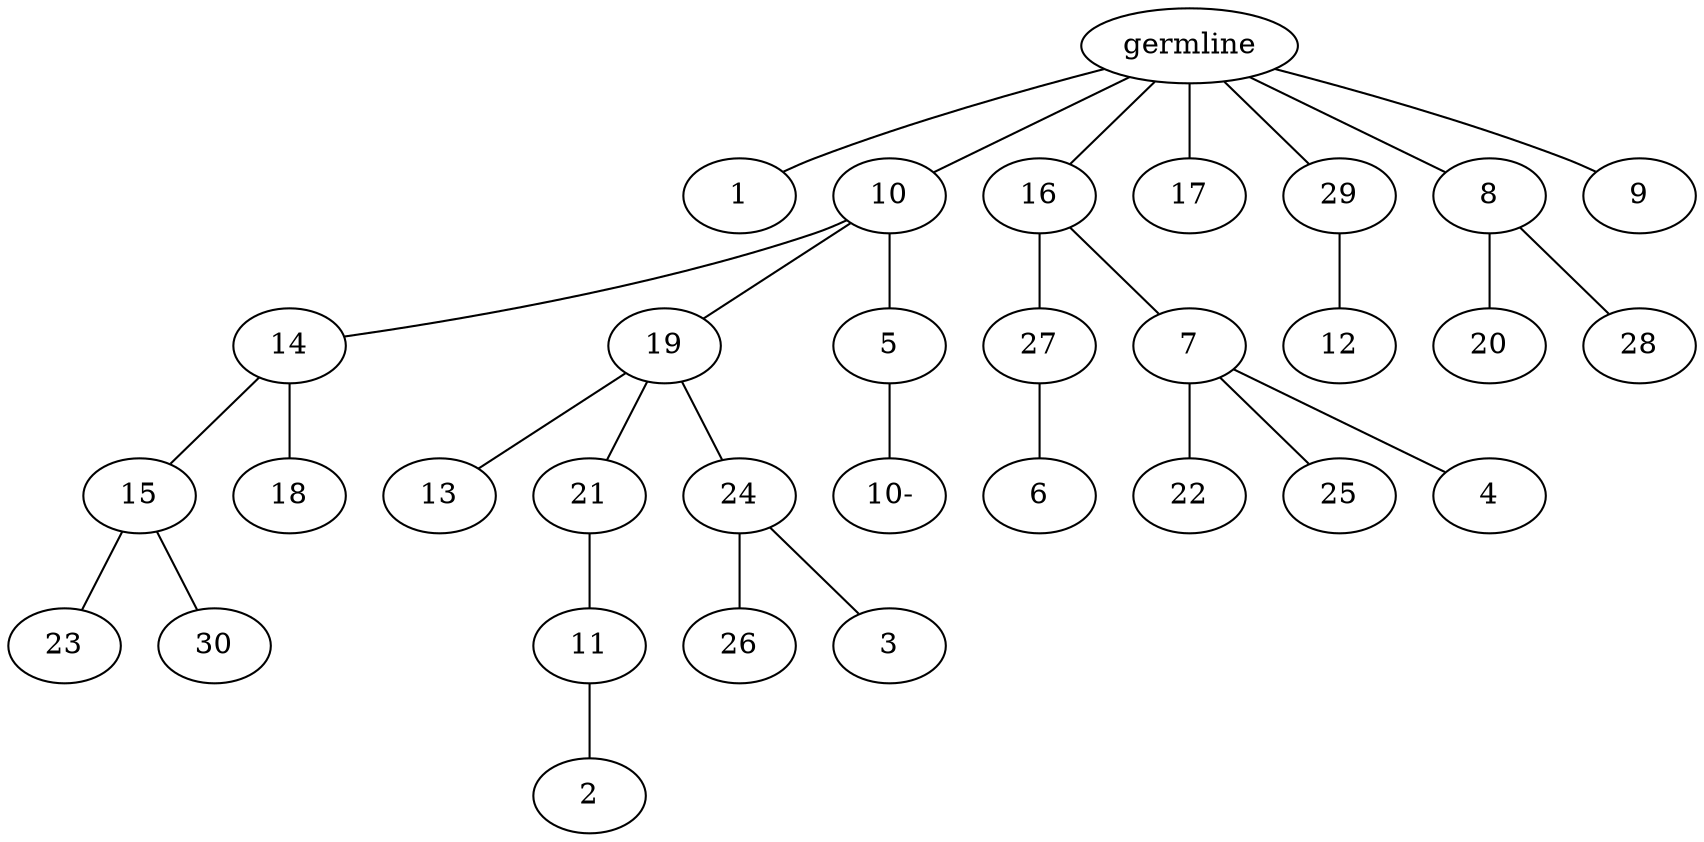 graph tree {
    "140323876292832" [label="germline"];
    "140323876888784" [label="1"];
    "140323876888832" [label="10"];
    "140323876890944" [label="14"];
    "140323876892096" [label="15"];
    "140323876889120" [label="23"];
    "140323876892048" [label="30"];
    "140323876892432" [label="18"];
    "140323876890272" [label="19"];
    "140323876891136" [label="13"];
    "140323876888736" [label="21"];
    "140323876906176" [label="11"];
    "140323876905600" [label="2"];
    "140323876907568" [label="24"];
    "140323876906896" [label="26"];
    "140323876907856" [label="3"];
    "140323876891520" [label="5"];
    "140323876238384" [label="10-"];
    "140323876664560" [label="16"];
    "140323876889360" [label="27"];
    "140323876906992" [label="6"];
    "140323876906704" [label="7"];
    "140323876905648" [label="22"];
    "140323876902416" [label="25"];
    "140323876900928" [label="4"];
    "140323876889840" [label="17"];
    "140323876889456" [label="29"];
    "140323876903184" [label="12"];
    "140323876891952" [label="8"];
    "140323876901792" [label="20"];
    "140323876916048" [label="28"];
    "140323876908720" [label="9"];
    "140323876292832" -- "140323876888784";
    "140323876292832" -- "140323876888832";
    "140323876292832" -- "140323876664560";
    "140323876292832" -- "140323876889840";
    "140323876292832" -- "140323876889456";
    "140323876292832" -- "140323876891952";
    "140323876292832" -- "140323876908720";
    "140323876888832" -- "140323876890944";
    "140323876888832" -- "140323876890272";
    "140323876888832" -- "140323876891520";
    "140323876890944" -- "140323876892096";
    "140323876890944" -- "140323876892432";
    "140323876892096" -- "140323876889120";
    "140323876892096" -- "140323876892048";
    "140323876890272" -- "140323876891136";
    "140323876890272" -- "140323876888736";
    "140323876890272" -- "140323876907568";
    "140323876888736" -- "140323876906176";
    "140323876906176" -- "140323876905600";
    "140323876907568" -- "140323876906896";
    "140323876907568" -- "140323876907856";
    "140323876891520" -- "140323876238384";
    "140323876664560" -- "140323876889360";
    "140323876664560" -- "140323876906704";
    "140323876889360" -- "140323876906992";
    "140323876906704" -- "140323876905648";
    "140323876906704" -- "140323876902416";
    "140323876906704" -- "140323876900928";
    "140323876889456" -- "140323876903184";
    "140323876891952" -- "140323876901792";
    "140323876891952" -- "140323876916048";
}
